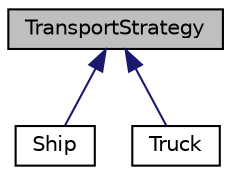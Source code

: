 digraph "TransportStrategy"
{
  edge [fontname="Helvetica",fontsize="10",labelfontname="Helvetica",labelfontsize="10"];
  node [fontname="Helvetica",fontsize="10",shape=record];
  Node0 [label="TransportStrategy",height=0.2,width=0.4,color="black", fillcolor="grey75", style="filled", fontcolor="black"];
  Node0 -> Node1 [dir="back",color="midnightblue",fontsize="10",style="solid"];
  Node1 [label="Ship",height=0.2,width=0.4,color="black", fillcolor="white", style="filled",URL="$classShip.html"];
  Node0 -> Node2 [dir="back",color="midnightblue",fontsize="10",style="solid"];
  Node2 [label="Truck",height=0.2,width=0.4,color="black", fillcolor="white", style="filled",URL="$classTruck.html"];
}

